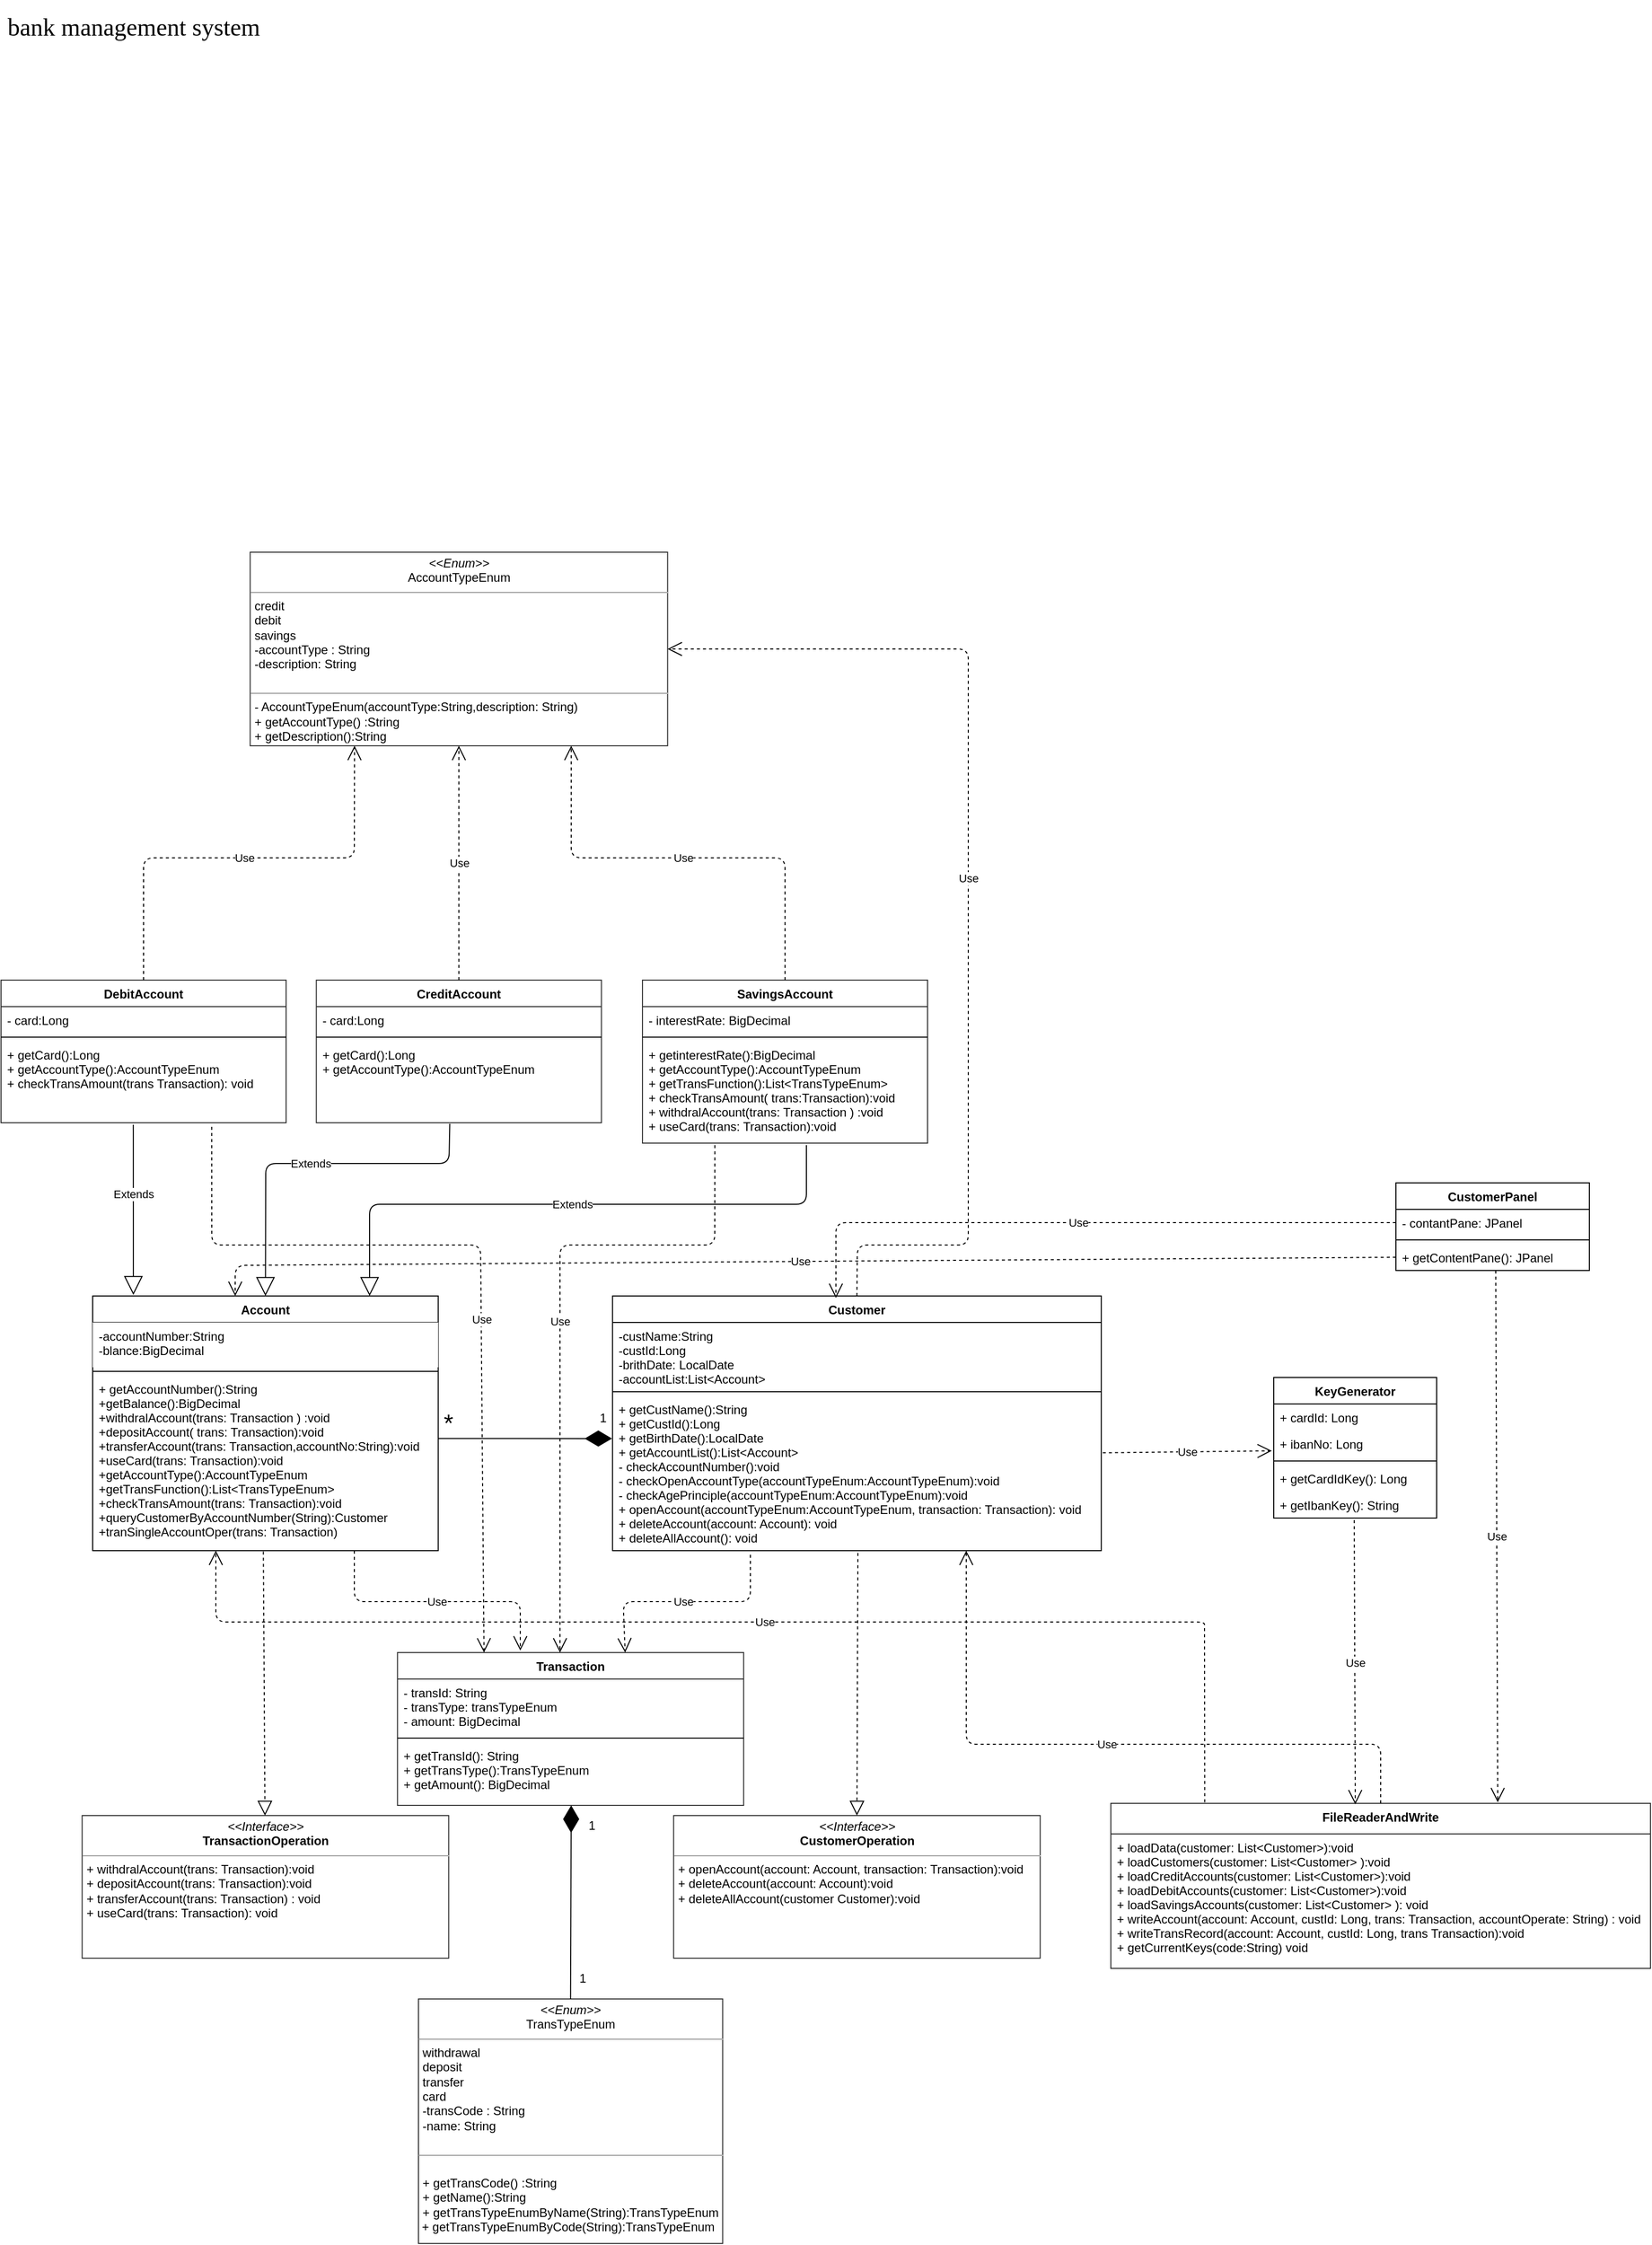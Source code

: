 <mxfile version="14.1.3" type="github">
  <diagram name="Page-1" id="e7e014a7-5840-1c2e-5031-d8a46d1fe8dd">
    <mxGraphModel dx="1108" dy="450" grid="1" gridSize="10" guides="1" tooltips="1" connect="1" arrows="1" fold="1" page="1" pageScale="1" pageWidth="1169" pageHeight="826" background="#ffffff" math="0" shadow="0">
      <root>
        <mxCell id="0" />
        <mxCell id="1" parent="0" />
        <mxCell id="Y6z0Pcbur20BkrsbBS4W-53" value="&lt;p class=&quot;MsoNormal&quot;&gt;&lt;span style=&quot;font-family: &amp;#34;times new roman&amp;#34;&quot;&gt;&lt;font style=&quot;font-size: 24px&quot;&gt;bank management system&lt;/font&gt;&lt;/span&gt;&lt;/p&gt;" style="text;html=1;align=center;verticalAlign=middle;resizable=0;points=[];autosize=1;" parent="1" vertex="1">
          <mxGeometry x="40" y="80" width="260" height="50" as="geometry" />
        </mxCell>
        <mxCell id="Y6z0Pcbur20BkrsbBS4W-179" value="Account" style="swimlane;fontStyle=1;align=center;verticalAlign=top;childLayout=stackLayout;horizontal=1;startSize=26;horizontalStack=0;resizeParent=1;resizeParentMax=0;resizeLast=0;collapsible=1;marginBottom=0;" parent="1" vertex="1">
          <mxGeometry x="130" y="1350" width="339.38" height="250" as="geometry" />
        </mxCell>
        <mxCell id="Y6z0Pcbur20BkrsbBS4W-180" value="-accountNumber:String&#xa;-blance:BigDecimal" style="text;strokeColor=none;fillColor=#FFFFFF;align=left;verticalAlign=top;spacingLeft=4;spacingRight=4;overflow=hidden;rotatable=0;points=[[0,0.5],[1,0.5]];portConstraint=eastwest;" parent="Y6z0Pcbur20BkrsbBS4W-179" vertex="1">
          <mxGeometry y="26" width="339.38" height="44" as="geometry" />
        </mxCell>
        <mxCell id="Y6z0Pcbur20BkrsbBS4W-181" value="" style="line;strokeWidth=1;fillColor=none;align=left;verticalAlign=middle;spacingTop=-1;spacingLeft=3;spacingRight=3;rotatable=0;labelPosition=right;points=[];portConstraint=eastwest;" parent="Y6z0Pcbur20BkrsbBS4W-179" vertex="1">
          <mxGeometry y="70" width="339.38" height="8" as="geometry" />
        </mxCell>
        <mxCell id="Y6z0Pcbur20BkrsbBS4W-182" value="+ getAccountNumber():String&#xa;+getBalance():BigDecimal&#xa;+withdralAccount(trans: Transaction ) :void&#xa;+depositAccount( trans: Transaction):void&#xa;+transferAccount(trans: Transaction,accountNo:String):void&#xa;+useCard(trans: Transaction):void&#xa;+getAccountType():AccountTypeEnum&#xa;+getTransFunction():List&lt;TransTypeEnum&gt;&#xa;+checkTransAmount(trans: Transaction):void&#xa;+queryCustomerByAccountNumber(String):Customer&#xa;+tranSingleAccountOper(trans: Transaction)" style="text;strokeColor=none;fillColor=none;align=left;verticalAlign=top;spacingLeft=4;spacingRight=4;overflow=hidden;rotatable=0;points=[[0,0.5],[1,0.5]];portConstraint=eastwest;" parent="Y6z0Pcbur20BkrsbBS4W-179" vertex="1">
          <mxGeometry y="78" width="339.38" height="172" as="geometry" />
        </mxCell>
        <mxCell id="Y6z0Pcbur20BkrsbBS4W-183" value="Customer" style="swimlane;fontStyle=1;align=center;verticalAlign=top;childLayout=stackLayout;horizontal=1;startSize=26;horizontalStack=0;resizeParent=1;resizeParentMax=0;resizeLast=0;collapsible=1;marginBottom=0;" parent="1" vertex="1">
          <mxGeometry x="640.62" y="1350" width="480" height="250" as="geometry" />
        </mxCell>
        <mxCell id="Y6z0Pcbur20BkrsbBS4W-184" value="-custName:String&#xa;-custId:Long&#xa;-brithDate: LocalDate&#xa;-accountList:List&lt;Account&gt;" style="text;strokeColor=none;fillColor=none;align=left;verticalAlign=top;spacingLeft=4;spacingRight=4;overflow=hidden;rotatable=0;points=[[0,0.5],[1,0.5]];portConstraint=eastwest;" parent="Y6z0Pcbur20BkrsbBS4W-183" vertex="1">
          <mxGeometry y="26" width="480" height="64" as="geometry" />
        </mxCell>
        <mxCell id="Y6z0Pcbur20BkrsbBS4W-185" value="" style="line;strokeWidth=1;fillColor=none;align=left;verticalAlign=middle;spacingTop=-1;spacingLeft=3;spacingRight=3;rotatable=0;labelPosition=right;points=[];portConstraint=eastwest;" parent="Y6z0Pcbur20BkrsbBS4W-183" vertex="1">
          <mxGeometry y="90" width="480" height="8" as="geometry" />
        </mxCell>
        <mxCell id="Y6z0Pcbur20BkrsbBS4W-186" value="+ getCustName():String&#xa;+ getCustId():Long&#xa;+ getBirthDate():LocalDate&#xa;+ getAccountList():List&lt;Account&gt;&#xa;- checkAccountNumber():void&#xa;- checkOpenAccountType(accountTypeEnum:AccountTypeEnum):void&#xa;- checkAgePrinciple(accountTypeEnum:AccountTypeEnum):void&#xa;+ openAccount(accountTypeEnum:AccountTypeEnum, transaction: Transaction): void&#xa;+ deleteAccount(account: Account): void&#xa;+ deleteAllAccount(): void" style="text;strokeColor=none;fillColor=none;align=left;verticalAlign=top;spacingLeft=4;spacingRight=4;overflow=hidden;rotatable=0;points=[[0,0.5],[1,0.5]];portConstraint=eastwest;" parent="Y6z0Pcbur20BkrsbBS4W-183" vertex="1">
          <mxGeometry y="98" width="480" height="152" as="geometry" />
        </mxCell>
        <mxCell id="Y6z0Pcbur20BkrsbBS4W-188" value="&lt;p style=&quot;margin: 0px ; margin-top: 4px ; text-align: center&quot;&gt;&lt;i&gt;&amp;lt;&amp;lt;Interface&amp;gt;&amp;gt;&lt;/i&gt;&lt;br&gt;&lt;b&gt;TransactionOperation&lt;/b&gt;&lt;/p&gt;&lt;hr size=&quot;1&quot;&gt;&lt;p style=&quot;margin: 0px ; margin-left: 4px&quot;&gt;&lt;/p&gt;&lt;p style=&quot;margin: 0px ; margin-left: 4px&quot;&gt;+ withdralAccount(trans: Transaction):void&lt;br&gt;+ depositAccount(trans: Transaction):void&lt;/p&gt;&lt;p style=&quot;margin: 0px ; margin-left: 4px&quot;&gt;+ transferAccount(trans: Transaction) : void&lt;/p&gt;&lt;p style=&quot;margin: 0px ; margin-left: 4px&quot;&gt;+ useCard(trans: Transaction): void&lt;/p&gt;" style="verticalAlign=top;align=left;overflow=fill;fontSize=12;fontFamily=Helvetica;html=1;strokeColor=#333333;fillColor=#FFFFFF;" parent="1" vertex="1">
          <mxGeometry x="119.69" y="1860" width="360" height="140" as="geometry" />
        </mxCell>
        <mxCell id="Y6z0Pcbur20BkrsbBS4W-190" value="" style="endArrow=block;dashed=1;endFill=0;endSize=12;html=1;exitX=0.494;exitY=1.005;exitDx=0;exitDy=0;exitPerimeter=0;" parent="1" source="Y6z0Pcbur20BkrsbBS4W-182" target="Y6z0Pcbur20BkrsbBS4W-188" edge="1">
          <mxGeometry width="160" relative="1" as="geometry">
            <mxPoint x="150.62" y="1630" as="sourcePoint" />
            <mxPoint x="310.62" y="1630" as="targetPoint" />
          </mxGeometry>
        </mxCell>
        <mxCell id="Y6z0Pcbur20BkrsbBS4W-191" value="&lt;p style=&quot;margin: 0px ; margin-top: 4px ; text-align: center&quot;&gt;&lt;i&gt;&amp;lt;&amp;lt;Interface&amp;gt;&amp;gt;&lt;/i&gt;&lt;br&gt;&lt;b&gt;CustomerOperation&lt;/b&gt;&lt;/p&gt;&lt;hr size=&quot;1&quot;&gt;&lt;p style=&quot;margin: 0px ; margin-left: 4px&quot;&gt;&lt;/p&gt;&lt;p style=&quot;margin: 0px ; margin-left: 4px&quot;&gt;+ openAccount(account: Account, transaction: Transaction):void&lt;br&gt;+ deleteAccount(account: Account):void&lt;/p&gt;&lt;p style=&quot;margin: 0px ; margin-left: 4px&quot;&gt;+ deleteAllAccount(customer Customer):void&lt;/p&gt;" style="verticalAlign=top;align=left;overflow=fill;fontSize=12;fontFamily=Helvetica;html=1;strokeColor=#333333;fillColor=#FFFFFF;" parent="1" vertex="1">
          <mxGeometry x="700.62" y="1860" width="360" height="140" as="geometry" />
        </mxCell>
        <mxCell id="Y6z0Pcbur20BkrsbBS4W-192" value="" style="endArrow=block;dashed=1;endFill=0;endSize=12;html=1;exitX=0.502;exitY=1.015;exitDx=0;exitDy=0;exitPerimeter=0;entryX=0.5;entryY=0;entryDx=0;entryDy=0;" parent="1" source="Y6z0Pcbur20BkrsbBS4W-186" target="Y6z0Pcbur20BkrsbBS4W-191" edge="1">
          <mxGeometry width="160" relative="1" as="geometry">
            <mxPoint x="881.3" y="1580.0" as="sourcePoint" />
            <mxPoint x="882.434" y="1689.29" as="targetPoint" />
          </mxGeometry>
        </mxCell>
        <mxCell id="Y6z0Pcbur20BkrsbBS4W-193" value="DebitAccount" style="swimlane;fontStyle=1;align=center;verticalAlign=top;childLayout=stackLayout;horizontal=1;startSize=26;horizontalStack=0;resizeParent=1;resizeParentMax=0;resizeLast=0;collapsible=1;marginBottom=0;strokeColor=#333333;fillColor=#FFFFFF;" parent="1" vertex="1">
          <mxGeometry x="40" y="1040" width="280" height="140" as="geometry" />
        </mxCell>
        <mxCell id="Y6z0Pcbur20BkrsbBS4W-194" value="- card:Long" style="text;strokeColor=none;fillColor=none;align=left;verticalAlign=top;spacingLeft=4;spacingRight=4;overflow=hidden;rotatable=0;points=[[0,0.5],[1,0.5]];portConstraint=eastwest;" parent="Y6z0Pcbur20BkrsbBS4W-193" vertex="1">
          <mxGeometry y="26" width="280" height="26" as="geometry" />
        </mxCell>
        <mxCell id="Y6z0Pcbur20BkrsbBS4W-195" value="" style="line;strokeWidth=1;fillColor=none;align=left;verticalAlign=middle;spacingTop=-1;spacingLeft=3;spacingRight=3;rotatable=0;labelPosition=right;points=[];portConstraint=eastwest;" parent="Y6z0Pcbur20BkrsbBS4W-193" vertex="1">
          <mxGeometry y="52" width="280" height="8" as="geometry" />
        </mxCell>
        <mxCell id="Y6z0Pcbur20BkrsbBS4W-196" value="+ getCard():Long&#xa;+ getAccountType():AccountTypeEnum&#xa;+ checkTransAmount(trans Transaction): void" style="text;strokeColor=none;fillColor=none;align=left;verticalAlign=top;spacingLeft=4;spacingRight=4;overflow=hidden;rotatable=0;points=[[0,0.5],[1,0.5]];portConstraint=eastwest;" parent="Y6z0Pcbur20BkrsbBS4W-193" vertex="1">
          <mxGeometry y="60" width="280" height="80" as="geometry" />
        </mxCell>
        <mxCell id="Y6z0Pcbur20BkrsbBS4W-201" value="CreditAccount" style="swimlane;fontStyle=1;align=center;verticalAlign=top;childLayout=stackLayout;horizontal=1;startSize=26;horizontalStack=0;resizeParent=1;resizeParentMax=0;resizeLast=0;collapsible=1;marginBottom=0;strokeColor=#333333;fillColor=#FFFFFF;" parent="1" vertex="1">
          <mxGeometry x="349.69" y="1040" width="280" height="140" as="geometry" />
        </mxCell>
        <mxCell id="Y6z0Pcbur20BkrsbBS4W-202" value="- card:Long" style="text;strokeColor=none;fillColor=none;align=left;verticalAlign=top;spacingLeft=4;spacingRight=4;overflow=hidden;rotatable=0;points=[[0,0.5],[1,0.5]];portConstraint=eastwest;" parent="Y6z0Pcbur20BkrsbBS4W-201" vertex="1">
          <mxGeometry y="26" width="280" height="26" as="geometry" />
        </mxCell>
        <mxCell id="Y6z0Pcbur20BkrsbBS4W-203" value="" style="line;strokeWidth=1;fillColor=none;align=left;verticalAlign=middle;spacingTop=-1;spacingLeft=3;spacingRight=3;rotatable=0;labelPosition=right;points=[];portConstraint=eastwest;" parent="Y6z0Pcbur20BkrsbBS4W-201" vertex="1">
          <mxGeometry y="52" width="280" height="8" as="geometry" />
        </mxCell>
        <mxCell id="Y6z0Pcbur20BkrsbBS4W-204" value="+ getCard():Long&#xa;+ getAccountType():AccountTypeEnum&#xa;&#xa;" style="text;strokeColor=none;fillColor=none;align=left;verticalAlign=top;spacingLeft=4;spacingRight=4;overflow=hidden;rotatable=0;points=[[0,0.5],[1,0.5]];portConstraint=eastwest;" parent="Y6z0Pcbur20BkrsbBS4W-201" vertex="1">
          <mxGeometry y="60" width="280" height="80" as="geometry" />
        </mxCell>
        <mxCell id="Y6z0Pcbur20BkrsbBS4W-212" value="SavingsAccount" style="swimlane;fontStyle=1;align=center;verticalAlign=top;childLayout=stackLayout;horizontal=1;startSize=26;horizontalStack=0;resizeParent=1;resizeParentMax=0;resizeLast=0;collapsible=1;marginBottom=0;strokeColor=#333333;fillColor=#FFFFFF;" parent="1" vertex="1">
          <mxGeometry x="670" y="1040" width="280" height="160" as="geometry" />
        </mxCell>
        <mxCell id="Y6z0Pcbur20BkrsbBS4W-213" value="- interestRate: BigDecimal" style="text;strokeColor=none;fillColor=none;align=left;verticalAlign=top;spacingLeft=4;spacingRight=4;overflow=hidden;rotatable=0;points=[[0,0.5],[1,0.5]];portConstraint=eastwest;" parent="Y6z0Pcbur20BkrsbBS4W-212" vertex="1">
          <mxGeometry y="26" width="280" height="26" as="geometry" />
        </mxCell>
        <mxCell id="Y6z0Pcbur20BkrsbBS4W-214" value="" style="line;strokeWidth=1;fillColor=none;align=left;verticalAlign=middle;spacingTop=-1;spacingLeft=3;spacingRight=3;rotatable=0;labelPosition=right;points=[];portConstraint=eastwest;" parent="Y6z0Pcbur20BkrsbBS4W-212" vertex="1">
          <mxGeometry y="52" width="280" height="8" as="geometry" />
        </mxCell>
        <mxCell id="Y6z0Pcbur20BkrsbBS4W-215" value="+ getinterestRate():BigDecimal&#xa;+ getAccountType():AccountTypeEnum&#xa;+ getTransFunction():List&lt;TransTypeEnum&gt;&#xa;+ checkTransAmount( trans:Transaction):void&#xa;+ withdralAccount(trans: Transaction ) :void&#xa;+ useCard(trans: Transaction):void" style="text;strokeColor=none;fillColor=none;align=left;verticalAlign=top;spacingLeft=4;spacingRight=4;overflow=hidden;rotatable=0;points=[[0,0.5],[1,0.5]];portConstraint=eastwest;" parent="Y6z0Pcbur20BkrsbBS4W-212" vertex="1">
          <mxGeometry y="60" width="280" height="100" as="geometry" />
        </mxCell>
        <mxCell id="Y6z0Pcbur20BkrsbBS4W-226" value="Transaction" style="swimlane;fontStyle=1;align=center;verticalAlign=top;childLayout=stackLayout;horizontal=1;startSize=26;horizontalStack=0;resizeParent=1;resizeParentMax=0;resizeLast=0;collapsible=1;marginBottom=0;strokeColor=#333333;fillColor=#FFFFFF;" parent="1" vertex="1">
          <mxGeometry x="429.38" y="1700" width="340" height="150" as="geometry" />
        </mxCell>
        <mxCell id="Y6z0Pcbur20BkrsbBS4W-227" value="- transId: String&#xa;- transType: transTypeEnum&#xa;- amount: BigDecimal" style="text;strokeColor=none;fillColor=none;align=left;verticalAlign=top;spacingLeft=4;spacingRight=4;overflow=hidden;rotatable=0;points=[[0,0.5],[1,0.5]];portConstraint=eastwest;" parent="Y6z0Pcbur20BkrsbBS4W-226" vertex="1">
          <mxGeometry y="26" width="340" height="54" as="geometry" />
        </mxCell>
        <mxCell id="Y6z0Pcbur20BkrsbBS4W-228" value="" style="line;strokeWidth=1;fillColor=none;align=left;verticalAlign=middle;spacingTop=-1;spacingLeft=3;spacingRight=3;rotatable=0;labelPosition=right;points=[];portConstraint=eastwest;" parent="Y6z0Pcbur20BkrsbBS4W-226" vertex="1">
          <mxGeometry y="80" width="340" height="8" as="geometry" />
        </mxCell>
        <mxCell id="Y6z0Pcbur20BkrsbBS4W-229" value="+ getTransId(): String&#xa;+ getTransType():TransTypeEnum&#xa;+ getAmount(): BigDecimal&#xa;" style="text;strokeColor=none;fillColor=none;align=left;verticalAlign=top;spacingLeft=4;spacingRight=4;overflow=hidden;rotatable=0;points=[[0,0.5],[1,0.5]];portConstraint=eastwest;" parent="Y6z0Pcbur20BkrsbBS4W-226" vertex="1">
          <mxGeometry y="88" width="340" height="62" as="geometry" />
        </mxCell>
        <mxCell id="Y6z0Pcbur20BkrsbBS4W-243" value="1" style="text;html=1;align=center;verticalAlign=middle;resizable=0;points=[];autosize=1;" parent="1" vertex="1">
          <mxGeometry x="620.62" y="1460" width="20" height="20" as="geometry" />
        </mxCell>
        <mxCell id="Y6z0Pcbur20BkrsbBS4W-244" value="&lt;font style=&quot;font-size: 24px&quot;&gt;*&lt;/font&gt;" style="text;html=1;align=center;verticalAlign=middle;resizable=0;points=[];autosize=1;" parent="1" vertex="1">
          <mxGeometry x="469.38" y="1465" width="20" height="20" as="geometry" />
        </mxCell>
        <mxCell id="Y6z0Pcbur20BkrsbBS4W-266" value="&lt;p style=&quot;margin: 0px ; margin-top: 4px ; text-align: center&quot;&gt;&lt;i&gt;&amp;lt;&amp;lt;Enum&amp;gt;&amp;gt;&lt;/i&gt;&lt;br&gt;TransTypeEnum&lt;br&gt;&lt;/p&gt;&lt;hr size=&quot;1&quot;&gt;&lt;p style=&quot;margin: 0px ; margin-left: 4px&quot;&gt;withdrawal&lt;/p&gt;&lt;p style=&quot;margin: 0px ; margin-left: 4px&quot;&gt;deposit&lt;/p&gt;&lt;p style=&quot;margin: 0px ; margin-left: 4px&quot;&gt;transfer&lt;/p&gt;&lt;p style=&quot;margin: 0px ; margin-left: 4px&quot;&gt;card&lt;br&gt;-transCode : String&lt;/p&gt;&lt;p style=&quot;margin: 0px ; margin-left: 4px&quot;&gt;-name:&amp;nbsp;String&lt;/p&gt;&lt;p style=&quot;margin: 0px ; margin-left: 4px&quot;&gt;&lt;br&gt;&lt;/p&gt;&lt;hr size=&quot;1&quot;&gt;&lt;p style=&quot;margin: 0px ; margin-left: 4px&quot;&gt;&lt;br&gt;&lt;/p&gt;&lt;p style=&quot;margin: 0px ; margin-left: 4px&quot;&gt;+ getTransCode() :String&lt;br&gt;+ getName():String&lt;/p&gt;&lt;p style=&quot;margin: 0px ; margin-left: 4px&quot;&gt;+ getTransTypeEnumByName(String):TransTypeEnum&lt;/p&gt;&lt;span style=&quot;text-align: center&quot;&gt;&amp;nbsp;+ getTransTypeEnumByCode(String):TransTypeEnum&lt;br&gt;&lt;/span&gt;&lt;br&gt;&lt;p style=&quot;margin: 0px ; margin-left: 4px&quot;&gt;&lt;br&gt;&lt;/p&gt;&amp;nbsp;" style="verticalAlign=top;align=left;overflow=fill;fontSize=12;fontFamily=Helvetica;html=1;strokeColor=#333333;fillColor=#FFFFFF;" parent="1" vertex="1">
          <mxGeometry x="450" y="2040" width="298.76" height="240" as="geometry" />
        </mxCell>
        <mxCell id="Y6z0Pcbur20BkrsbBS4W-272" value="1" style="text;html=1;align=center;verticalAlign=middle;resizable=0;points=[];autosize=1;" parent="1" vertex="1">
          <mxGeometry x="609.69" y="1860" width="20" height="20" as="geometry" />
        </mxCell>
        <mxCell id="Y6z0Pcbur20BkrsbBS4W-274" value="1" style="text;html=1;align=center;verticalAlign=middle;resizable=0;points=[];autosize=1;" parent="1" vertex="1">
          <mxGeometry x="600.62" y="2010" width="20" height="20" as="geometry" />
        </mxCell>
        <mxCell id="Y6z0Pcbur20BkrsbBS4W-285" value="&lt;p style=&quot;margin: 0px ; margin-top: 4px ; text-align: center&quot;&gt;&lt;i&gt;&amp;lt;&amp;lt;Enum&amp;gt;&amp;gt;&lt;/i&gt;&lt;br&gt;AccountTypeEnum&lt;br&gt;&lt;/p&gt;&lt;hr size=&quot;1&quot;&gt;&lt;p style=&quot;margin: 0px ; margin-left: 4px&quot;&gt;credit&lt;/p&gt;&lt;p style=&quot;margin: 0px ; margin-left: 4px&quot;&gt;debit&lt;/p&gt;&lt;p style=&quot;margin: 0px ; margin-left: 4px&quot;&gt;savings&lt;/p&gt;&lt;p style=&quot;margin: 0px ; margin-left: 4px&quot;&gt;-accountType : String&lt;/p&gt;&lt;p style=&quot;margin: 0px ; margin-left: 4px&quot;&gt;-description:&amp;nbsp;String&lt;/p&gt;&lt;p style=&quot;margin: 0px ; margin-left: 4px&quot;&gt;&lt;br&gt;&lt;/p&gt;&lt;hr size=&quot;1&quot;&gt;&lt;p style=&quot;margin: 0px ; margin-left: 4px&quot;&gt;- AccountTypeEnum(accountType:String,description: String)&lt;/p&gt;&lt;p style=&quot;margin: 0px ; margin-left: 4px&quot;&gt;+ getAccountType() :String&lt;br&gt;+ getDescription():String&lt;/p&gt;&lt;p style=&quot;margin: 0px ; margin-left: 4px&quot;&gt;&lt;br&gt;&lt;/p&gt;&lt;p style=&quot;margin: 0px ; margin-left: 4px&quot;&gt;&lt;br&gt;&lt;/p&gt;&amp;nbsp;" style="verticalAlign=top;align=left;overflow=fill;fontSize=12;fontFamily=Helvetica;html=1;strokeColor=#333333;fillColor=#FFFFFF;" parent="1" vertex="1">
          <mxGeometry x="284.69" y="620" width="410" height="190" as="geometry" />
        </mxCell>
        <mxCell id="Y6z0Pcbur20BkrsbBS4W-307" value="FileReaderAndWrite" style="swimlane;fontStyle=1;align=center;verticalAlign=top;childLayout=stackLayout;horizontal=1;startSize=30;horizontalStack=0;resizeParent=1;resizeParentMax=0;resizeLast=0;collapsible=1;marginBottom=0;strokeColor=#333333;fillColor=#FFFFFF;" parent="1" vertex="1">
          <mxGeometry x="1130" y="1848" width="530" height="162" as="geometry">
            <mxRectangle x="870" y="2100" width="150" height="30" as="alternateBounds" />
          </mxGeometry>
        </mxCell>
        <mxCell id="Y6z0Pcbur20BkrsbBS4W-310" value="+ loadData(customer: List&lt;Customer&gt;):void&#xa;+ loadCustomers(customer: List&lt;Customer&gt; ):void&#xa;+ loadCreditAccounts(customer: List&lt;Customer&gt;):void&#xa;+ loadDebitAccounts(customer: List&lt;Customer&gt;):void&#xa;+ loadSavingsAccounts(customer: List&lt;Customer&gt; ): void&#xa;+ writeAccount(account: Account, custId: Long, trans: Transaction, accountOperate: String) : void&#xa;+ writeTransRecord(account: Account, custId: Long, trans Transaction):void&#xa;+ getCurrentKeys(code:String) void" style="text;strokeColor=none;fillColor=none;align=left;verticalAlign=top;spacingLeft=4;spacingRight=4;overflow=hidden;rotatable=0;points=[[0,0.5],[1,0.5]];portConstraint=eastwest;" parent="Y6z0Pcbur20BkrsbBS4W-307" vertex="1">
          <mxGeometry y="30" width="530" height="132" as="geometry" />
        </mxCell>
        <mxCell id="x0OXfMmSiJZp11NWUhel-1" value="KeyGenerator" style="swimlane;fontStyle=1;align=center;verticalAlign=top;childLayout=stackLayout;horizontal=1;startSize=26;horizontalStack=0;resizeParent=1;resizeParentMax=0;resizeLast=0;collapsible=1;marginBottom=0;" parent="1" vertex="1">
          <mxGeometry x="1290" y="1430" width="160" height="138" as="geometry" />
        </mxCell>
        <mxCell id="x0OXfMmSiJZp11NWUhel-2" value="+ cardId: Long" style="text;strokeColor=none;fillColor=none;align=left;verticalAlign=top;spacingLeft=4;spacingRight=4;overflow=hidden;rotatable=0;points=[[0,0.5],[1,0.5]];portConstraint=eastwest;" parent="x0OXfMmSiJZp11NWUhel-1" vertex="1">
          <mxGeometry y="26" width="160" height="26" as="geometry" />
        </mxCell>
        <mxCell id="x0OXfMmSiJZp11NWUhel-5" value="+ ibanNo: Long" style="text;strokeColor=none;fillColor=none;align=left;verticalAlign=top;spacingLeft=4;spacingRight=4;overflow=hidden;rotatable=0;points=[[0,0.5],[1,0.5]];portConstraint=eastwest;" parent="x0OXfMmSiJZp11NWUhel-1" vertex="1">
          <mxGeometry y="52" width="160" height="26" as="geometry" />
        </mxCell>
        <mxCell id="x0OXfMmSiJZp11NWUhel-3" value="" style="line;strokeWidth=1;fillColor=none;align=left;verticalAlign=middle;spacingTop=-1;spacingLeft=3;spacingRight=3;rotatable=0;labelPosition=right;points=[];portConstraint=eastwest;" parent="x0OXfMmSiJZp11NWUhel-1" vertex="1">
          <mxGeometry y="78" width="160" height="8" as="geometry" />
        </mxCell>
        <mxCell id="x0OXfMmSiJZp11NWUhel-4" value="+ getCardIdKey(): Long" style="text;strokeColor=none;fillColor=none;align=left;verticalAlign=top;spacingLeft=4;spacingRight=4;overflow=hidden;rotatable=0;points=[[0,0.5],[1,0.5]];portConstraint=eastwest;" parent="x0OXfMmSiJZp11NWUhel-1" vertex="1">
          <mxGeometry y="86" width="160" height="26" as="geometry" />
        </mxCell>
        <mxCell id="x0OXfMmSiJZp11NWUhel-7" value="+ getIbanKey(): String" style="text;strokeColor=none;fillColor=none;align=left;verticalAlign=top;spacingLeft=4;spacingRight=4;overflow=hidden;rotatable=0;points=[[0,0.5],[1,0.5]];portConstraint=eastwest;" parent="x0OXfMmSiJZp11NWUhel-1" vertex="1">
          <mxGeometry y="112" width="160" height="26" as="geometry" />
        </mxCell>
        <mxCell id="WE6ekmEGEr7F3nznhlLz-15" value="CustomerPanel" style="swimlane;fontStyle=1;align=center;verticalAlign=top;childLayout=stackLayout;horizontal=1;startSize=26;horizontalStack=0;resizeParent=1;resizeParentMax=0;resizeLast=0;collapsible=1;marginBottom=0;" vertex="1" parent="1">
          <mxGeometry x="1410" y="1239" width="190" height="86" as="geometry" />
        </mxCell>
        <mxCell id="WE6ekmEGEr7F3nznhlLz-16" value="- contantPane: JPanel" style="text;strokeColor=none;fillColor=none;align=left;verticalAlign=top;spacingLeft=4;spacingRight=4;overflow=hidden;rotatable=0;points=[[0,0.5],[1,0.5]];portConstraint=eastwest;" vertex="1" parent="WE6ekmEGEr7F3nznhlLz-15">
          <mxGeometry y="26" width="190" height="26" as="geometry" />
        </mxCell>
        <mxCell id="WE6ekmEGEr7F3nznhlLz-17" value="" style="line;strokeWidth=1;fillColor=none;align=left;verticalAlign=middle;spacingTop=-1;spacingLeft=3;spacingRight=3;rotatable=0;labelPosition=right;points=[];portConstraint=eastwest;" vertex="1" parent="WE6ekmEGEr7F3nznhlLz-15">
          <mxGeometry y="52" width="190" height="8" as="geometry" />
        </mxCell>
        <mxCell id="WE6ekmEGEr7F3nznhlLz-18" value="+ getContentPane(): JPanel" style="text;strokeColor=none;fillColor=none;align=left;verticalAlign=top;spacingLeft=4;spacingRight=4;overflow=hidden;rotatable=0;points=[[0,0.5],[1,0.5]];portConstraint=eastwest;" vertex="1" parent="WE6ekmEGEr7F3nznhlLz-15">
          <mxGeometry y="60" width="190" height="26" as="geometry" />
        </mxCell>
        <mxCell id="WE6ekmEGEr7F3nznhlLz-22" value="Use" style="endArrow=open;endSize=12;dashed=1;html=1;" edge="1" parent="1">
          <mxGeometry width="160" relative="1" as="geometry">
            <mxPoint x="387" y="1600" as="sourcePoint" />
            <mxPoint x="550" y="1698" as="targetPoint" />
            <Array as="points">
              <mxPoint x="387" y="1650" />
              <mxPoint x="550" y="1650" />
            </Array>
          </mxGeometry>
        </mxCell>
        <mxCell id="WE6ekmEGEr7F3nznhlLz-23" value="Use" style="endArrow=open;endSize=12;dashed=1;html=1;exitX=0.5;exitY=0;exitDx=0;exitDy=0;entryX=1;entryY=0.5;entryDx=0;entryDy=0;" edge="1" parent="1" source="Y6z0Pcbur20BkrsbBS4W-183" target="Y6z0Pcbur20BkrsbBS4W-285">
          <mxGeometry width="160" relative="1" as="geometry">
            <mxPoint x="880" y="1320" as="sourcePoint" />
            <mxPoint x="1030" y="670" as="targetPoint" />
            <Array as="points">
              <mxPoint x="881" y="1300" />
              <mxPoint x="990" y="1300" />
              <mxPoint x="990" y="1010" />
              <mxPoint x="990" y="715" />
            </Array>
          </mxGeometry>
        </mxCell>
        <mxCell id="WE6ekmEGEr7F3nznhlLz-24" value="Use" style="endArrow=open;endSize=12;dashed=1;html=1;exitX=0.282;exitY=1.026;exitDx=0;exitDy=0;exitPerimeter=0;" edge="1" parent="1" source="Y6z0Pcbur20BkrsbBS4W-186">
          <mxGeometry x="0.014" width="160" relative="1" as="geometry">
            <mxPoint x="670" y="1640" as="sourcePoint" />
            <mxPoint x="653" y="1700" as="targetPoint" />
            <Array as="points">
              <mxPoint x="776" y="1650" />
              <mxPoint x="651" y="1650" />
            </Array>
            <mxPoint as="offset" />
          </mxGeometry>
        </mxCell>
        <mxCell id="WE6ekmEGEr7F3nznhlLz-25" value="Use" style="endArrow=open;endSize=12;dashed=1;html=1;exitX=0.739;exitY=1.05;exitDx=0;exitDy=0;exitPerimeter=0;entryX=0.25;entryY=0;entryDx=0;entryDy=0;" edge="1" parent="1" source="Y6z0Pcbur20BkrsbBS4W-196" target="Y6z0Pcbur20BkrsbBS4W-226">
          <mxGeometry x="0.163" width="160" relative="1" as="geometry">
            <mxPoint x="240" y="1240" as="sourcePoint" />
            <mxPoint x="520" y="1450" as="targetPoint" />
            <Array as="points">
              <mxPoint x="247" y="1300" />
              <mxPoint x="511" y="1300" />
            </Array>
            <mxPoint as="offset" />
          </mxGeometry>
        </mxCell>
        <mxCell id="WE6ekmEGEr7F3nznhlLz-26" value="Use" style="endArrow=open;endSize=12;dashed=1;html=1;exitX=0.254;exitY=1.02;exitDx=0;exitDy=0;exitPerimeter=0;" edge="1" parent="1" source="Y6z0Pcbur20BkrsbBS4W-215">
          <mxGeometry width="160" relative="1" as="geometry">
            <mxPoint x="580" y="1250" as="sourcePoint" />
            <mxPoint x="589" y="1700" as="targetPoint" />
            <Array as="points">
              <mxPoint x="741" y="1300" />
              <mxPoint x="589" y="1300" />
            </Array>
          </mxGeometry>
        </mxCell>
        <mxCell id="WE6ekmEGEr7F3nznhlLz-28" value="Extends" style="endArrow=block;endSize=16;endFill=0;html=1;exitX=0.575;exitY=1.02;exitDx=0;exitDy=0;exitPerimeter=0;" edge="1" parent="1" source="Y6z0Pcbur20BkrsbBS4W-215">
          <mxGeometry width="160" relative="1" as="geometry">
            <mxPoint x="550" y="1250" as="sourcePoint" />
            <mxPoint x="402" y="1350" as="targetPoint" />
            <Array as="points">
              <mxPoint x="831" y="1260" />
              <mxPoint x="402" y="1260" />
            </Array>
          </mxGeometry>
        </mxCell>
        <mxCell id="WE6ekmEGEr7F3nznhlLz-29" value="Extends" style="endArrow=block;endSize=16;endFill=0;html=1;exitX=0.468;exitY=1.013;exitDx=0;exitDy=0;exitPerimeter=0;entryX=0.5;entryY=0;entryDx=0;entryDy=0;" edge="1" parent="1" source="Y6z0Pcbur20BkrsbBS4W-204" target="Y6z0Pcbur20BkrsbBS4W-179">
          <mxGeometry width="160" relative="1" as="geometry">
            <mxPoint x="270" y="1290" as="sourcePoint" />
            <mxPoint x="430" y="1290" as="targetPoint" />
            <Array as="points">
              <mxPoint x="480" y="1220" />
              <mxPoint x="451" y="1220" />
              <mxPoint x="300" y="1220" />
            </Array>
          </mxGeometry>
        </mxCell>
        <mxCell id="WE6ekmEGEr7F3nznhlLz-30" value="Extends" style="endArrow=block;endSize=16;endFill=0;html=1;exitX=0.464;exitY=1.025;exitDx=0;exitDy=0;exitPerimeter=0;" edge="1" parent="1" source="Y6z0Pcbur20BkrsbBS4W-196">
          <mxGeometry x="-0.184" width="160" relative="1" as="geometry">
            <mxPoint x="340" y="1260" as="sourcePoint" />
            <mxPoint x="170" y="1349" as="targetPoint" />
            <mxPoint as="offset" />
          </mxGeometry>
        </mxCell>
        <mxCell id="WE6ekmEGEr7F3nznhlLz-32" value="Use" style="endArrow=open;endSize=12;dashed=1;html=1;entryX=0.5;entryY=1;entryDx=0;entryDy=0;" edge="1" parent="1" source="Y6z0Pcbur20BkrsbBS4W-201" target="Y6z0Pcbur20BkrsbBS4W-285">
          <mxGeometry width="160" relative="1" as="geometry">
            <mxPoint x="480" y="810" as="sourcePoint" />
            <mxPoint x="640" y="810" as="targetPoint" />
          </mxGeometry>
        </mxCell>
        <mxCell id="WE6ekmEGEr7F3nznhlLz-33" value="Use" style="endArrow=open;endSize=12;dashed=1;html=1;exitX=0.5;exitY=0;exitDx=0;exitDy=0;entryX=0.25;entryY=1;entryDx=0;entryDy=0;" edge="1" parent="1" source="Y6z0Pcbur20BkrsbBS4W-193" target="Y6z0Pcbur20BkrsbBS4W-285">
          <mxGeometry width="160" relative="1" as="geometry">
            <mxPoint x="180" y="980" as="sourcePoint" />
            <mxPoint x="340" y="980" as="targetPoint" />
            <Array as="points">
              <mxPoint x="180" y="920" />
              <mxPoint x="387" y="920" />
            </Array>
          </mxGeometry>
        </mxCell>
        <mxCell id="WE6ekmEGEr7F3nznhlLz-34" value="Use" style="endArrow=open;endSize=12;dashed=1;html=1;exitX=0.5;exitY=0;exitDx=0;exitDy=0;" edge="1" parent="1" source="Y6z0Pcbur20BkrsbBS4W-212">
          <mxGeometry width="160" relative="1" as="geometry">
            <mxPoint x="670" y="920" as="sourcePoint" />
            <mxPoint x="600" y="810" as="targetPoint" />
            <Array as="points">
              <mxPoint x="810" y="920" />
              <mxPoint x="600" y="920" />
            </Array>
          </mxGeometry>
        </mxCell>
        <mxCell id="WE6ekmEGEr7F3nznhlLz-39" value="" style="endArrow=diamondThin;endFill=1;endSize=24;html=1;entryX=-0.001;entryY=0.276;entryDx=0;entryDy=0;entryPerimeter=0;exitX=0.999;exitY=0.36;exitDx=0;exitDy=0;exitPerimeter=0;" edge="1" parent="1" source="Y6z0Pcbur20BkrsbBS4W-182" target="Y6z0Pcbur20BkrsbBS4W-186">
          <mxGeometry width="160" relative="1" as="geometry">
            <mxPoint x="480" y="1510" as="sourcePoint" />
            <mxPoint x="630" y="1480" as="targetPoint" />
          </mxGeometry>
        </mxCell>
        <mxCell id="WE6ekmEGEr7F3nznhlLz-42" value="" style="endArrow=diamondThin;endFill=1;endSize=24;html=1;exitX=0.5;exitY=0;exitDx=0;exitDy=0;" edge="1" parent="1" source="Y6z0Pcbur20BkrsbBS4W-266">
          <mxGeometry width="160" relative="1" as="geometry">
            <mxPoint x="500" y="1960" as="sourcePoint" />
            <mxPoint x="600" y="1850" as="targetPoint" />
          </mxGeometry>
        </mxCell>
        <mxCell id="WE6ekmEGEr7F3nznhlLz-43" value="Use" style="endArrow=open;endSize=12;dashed=1;html=1;exitX=0.5;exitY=0;exitDx=0;exitDy=0;" edge="1" parent="1" source="Y6z0Pcbur20BkrsbBS4W-307">
          <mxGeometry width="160" relative="1" as="geometry">
            <mxPoint x="1030" y="1840" as="sourcePoint" />
            <mxPoint x="988" y="1600" as="targetPoint" />
            <Array as="points">
              <mxPoint x="1395" y="1790" />
              <mxPoint x="988" y="1790" />
            </Array>
          </mxGeometry>
        </mxCell>
        <mxCell id="WE6ekmEGEr7F3nznhlLz-44" value="Use" style="endArrow=open;endSize=12;dashed=1;html=1;exitX=0.174;exitY=-0.006;exitDx=0;exitDy=0;exitPerimeter=0;" edge="1" parent="1" source="Y6z0Pcbur20BkrsbBS4W-307">
          <mxGeometry width="160" relative="1" as="geometry">
            <mxPoint x="1120" y="1720" as="sourcePoint" />
            <mxPoint x="251" y="1600" as="targetPoint" />
            <Array as="points">
              <mxPoint x="1222" y="1680" />
              <mxPoint x="1222" y="1670" />
              <mxPoint x="251" y="1670" />
            </Array>
          </mxGeometry>
        </mxCell>
        <mxCell id="WE6ekmEGEr7F3nznhlLz-45" value="Use" style="endArrow=open;endSize=12;dashed=1;html=1;exitX=1.003;exitY=0.368;exitDx=0;exitDy=0;entryX=-0.012;entryY=0.769;entryDx=0;entryDy=0;exitPerimeter=0;entryPerimeter=0;" edge="1" parent="1" source="Y6z0Pcbur20BkrsbBS4W-186" target="x0OXfMmSiJZp11NWUhel-5">
          <mxGeometry width="160" relative="1" as="geometry">
            <mxPoint x="1130" y="1410" as="sourcePoint" />
            <mxPoint x="1122" y="1488" as="targetPoint" />
          </mxGeometry>
        </mxCell>
        <mxCell id="WE6ekmEGEr7F3nznhlLz-47" value="Use" style="endArrow=open;endSize=12;dashed=1;html=1;exitX=0.494;exitY=1.077;exitDx=0;exitDy=0;exitPerimeter=0;entryX=0.453;entryY=0.006;entryDx=0;entryDy=0;entryPerimeter=0;" edge="1" parent="1" source="x0OXfMmSiJZp11NWUhel-7" target="Y6z0Pcbur20BkrsbBS4W-307">
          <mxGeometry width="160" relative="1" as="geometry">
            <mxPoint x="1350" y="1650" as="sourcePoint" />
            <mxPoint x="1510" y="1650" as="targetPoint" />
          </mxGeometry>
        </mxCell>
        <mxCell id="WE6ekmEGEr7F3nznhlLz-48" value="Use" style="endArrow=open;endSize=12;dashed=1;html=1;exitX=0.516;exitY=1;exitDx=0;exitDy=0;exitPerimeter=0;" edge="1" parent="1" source="WE6ekmEGEr7F3nznhlLz-18">
          <mxGeometry width="160" relative="1" as="geometry">
            <mxPoint x="1491" y="1326" as="sourcePoint" />
            <mxPoint x="1510" y="1847" as="targetPoint" />
          </mxGeometry>
        </mxCell>
        <mxCell id="WE6ekmEGEr7F3nznhlLz-49" value="Use" style="endArrow=open;endSize=12;dashed=1;html=1;exitX=0;exitY=0.5;exitDx=0;exitDy=0;entryX=0.457;entryY=0.008;entryDx=0;entryDy=0;entryPerimeter=0;" edge="1" parent="1" source="WE6ekmEGEr7F3nznhlLz-16" target="Y6z0Pcbur20BkrsbBS4W-183">
          <mxGeometry width="160" relative="1" as="geometry">
            <mxPoint x="1160" y="1240" as="sourcePoint" />
            <mxPoint x="810" y="1278" as="targetPoint" />
            <Array as="points">
              <mxPoint x="860" y="1278" />
            </Array>
          </mxGeometry>
        </mxCell>
        <mxCell id="WE6ekmEGEr7F3nznhlLz-50" value="Use" style="endArrow=open;endSize=12;dashed=1;html=1;exitX=0;exitY=0.5;exitDx=0;exitDy=0;" edge="1" parent="1" source="WE6ekmEGEr7F3nznhlLz-18">
          <mxGeometry width="160" relative="1" as="geometry">
            <mxPoint x="1070" y="1230" as="sourcePoint" />
            <mxPoint x="270" y="1350" as="targetPoint" />
            <Array as="points">
              <mxPoint x="270" y="1320" />
            </Array>
          </mxGeometry>
        </mxCell>
      </root>
    </mxGraphModel>
  </diagram>
</mxfile>
